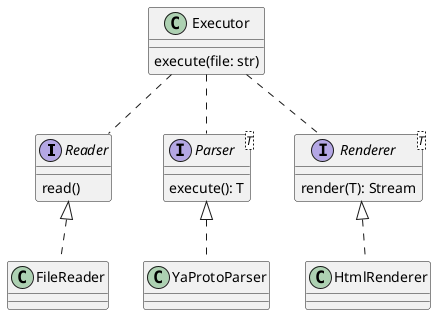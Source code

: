 @startuml

    interface Reader {
        read()
    }

    class FileReader implements Reader {
    }

    interface Parser<T> {
        execute(): T
    }

    class YaProtoParser implements Parser {
    }

    interface Renderer<T> {
        render(T): Stream
    }

    class HtmlRenderer implements Renderer{

    }

    class Executor {
        execute(file: str)
    }

    Executor .. Reader
    Executor .. Parser
    Executor .. Renderer

@enduml
